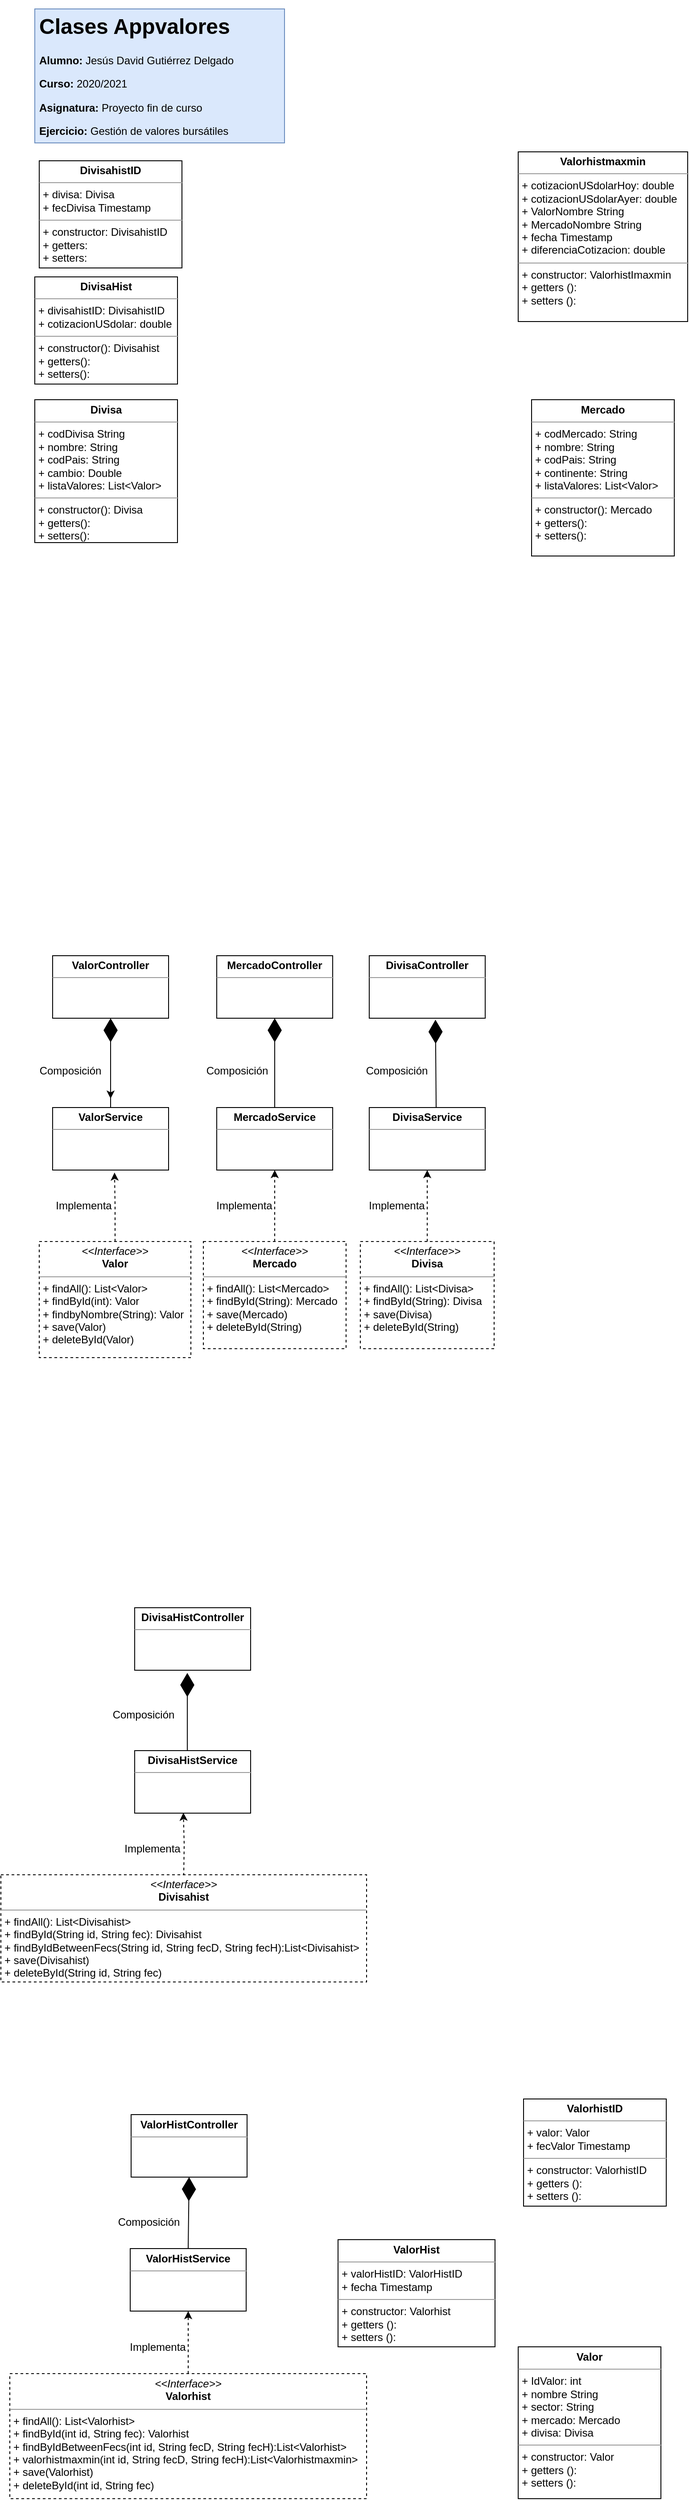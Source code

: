 <mxfile version="14.6.13" type="device"><diagram id="M0HhL15EOe84fmGE7f97" name="Page-1"><mxGraphModel dx="1007" dy="534" grid="1" gridSize="10" guides="1" tooltips="1" connect="1" arrows="1" fold="1" page="1" pageScale="1" pageWidth="827" pageHeight="1169" math="0" shadow="0"><root><mxCell id="0"/><mxCell id="1" parent="0"/><mxCell id="D5wOQQXLZJchXX-Ra0Hc-1" value="&lt;h1&gt;Clases Appvalores&lt;/h1&gt;&lt;p&gt;&lt;b&gt;Alumno:&lt;/b&gt;&amp;nbsp;Jesús David Gutiérrez Delgado&lt;/p&gt;&lt;p&gt;&lt;b&gt;Curso:&amp;nbsp;&lt;/b&gt;2020/2021&lt;/p&gt;&lt;p&gt;&lt;b&gt;Asignatura:&lt;/b&gt;&amp;nbsp;Proyecto fin de curso&lt;/p&gt;&lt;p&gt;&lt;b&gt;Ejercicio:&lt;/b&gt;&amp;nbsp;Gestión de valores bursátiles&lt;br&gt;&lt;br&gt;&lt;/p&gt;" style="text;html=1;strokeColor=#6c8ebf;fillColor=#dae8fc;spacing=5;spacingTop=-20;whiteSpace=wrap;overflow=hidden;rounded=0;" parent="1" vertex="1"><mxGeometry x="50" y="40" width="280" height="150" as="geometry"/></mxCell><mxCell id="CCh3-SSnQXyFXcgUhFqh-5" style="edgeStyle=orthogonalEdgeStyle;rounded=0;orthogonalLoop=1;jettySize=auto;html=1;exitX=0.5;exitY=0;exitDx=0;exitDy=0;entryX=0.534;entryY=1.04;entryDx=0;entryDy=0;entryPerimeter=0;dashed=1;" parent="1" source="ja9i50WxrOEUuoVvhRzQ-2" target="CCh3-SSnQXyFXcgUhFqh-4" edge="1"><mxGeometry relative="1" as="geometry"/></mxCell><mxCell id="ja9i50WxrOEUuoVvhRzQ-2" value="&lt;p style=&quot;margin: 0px ; margin-top: 4px ; text-align: center&quot;&gt;&lt;i&gt;&amp;lt;&amp;lt;Interface&amp;gt;&amp;gt;&lt;/i&gt;&lt;br&gt;&lt;b&gt;Valor&lt;/b&gt;&lt;/p&gt;&lt;hr size=&quot;1&quot;&gt;&lt;p style=&quot;margin: 0px ; margin-left: 4px&quot;&gt;+ findAll(): List&amp;lt;Valor&amp;gt;&lt;br&gt;+ findById(int): Valor&lt;/p&gt;&lt;p style=&quot;margin: 0px ; margin-left: 4px&quot;&gt;+ findbyNombre(String): Valor&lt;/p&gt;&lt;p style=&quot;margin: 0px ; margin-left: 4px&quot;&gt;+ save(Valor)&lt;/p&gt;&lt;p style=&quot;margin: 0px ; margin-left: 4px&quot;&gt;+ deleteById(Valor)&lt;/p&gt;" style="verticalAlign=top;align=left;overflow=fill;fontSize=12;fontFamily=Helvetica;html=1;dashed=1;" parent="1" vertex="1"><mxGeometry x="55" y="1420" width="170" height="130" as="geometry"/></mxCell><mxCell id="iULtR8oTs9GMMmBrVRzX-1" value="&lt;p style=&quot;margin: 0px ; margin-top: 4px ; text-align: center&quot;&gt;&lt;b&gt;Valor&lt;/b&gt;&lt;/p&gt;&lt;hr size=&quot;1&quot;&gt;&lt;p style=&quot;margin: 0px ; margin-left: 4px&quot;&gt;+ IdValor: int&lt;/p&gt;&lt;p style=&quot;margin: 0px ; margin-left: 4px&quot;&gt;+ nombre String&lt;br&gt;&lt;/p&gt;&lt;p style=&quot;margin: 0px ; margin-left: 4px&quot;&gt;+ sector: String&lt;br&gt;&lt;/p&gt;&lt;p style=&quot;margin: 0px ; margin-left: 4px&quot;&gt;+ mercado: Mercado&lt;br&gt;&lt;/p&gt;&lt;p style=&quot;margin: 0px ; margin-left: 4px&quot;&gt;+ divisa: Divisa&lt;/p&gt;&lt;hr size=&quot;1&quot;&gt;&lt;p style=&quot;margin: 0px ; margin-left: 4px&quot;&gt;+ constructor: Valor&lt;/p&gt;&lt;p style=&quot;margin: 0px ; margin-left: 4px&quot;&gt;+ getters ():&amp;nbsp;&lt;br&gt;&lt;/p&gt;&lt;p style=&quot;margin: 0px ; margin-left: 4px&quot;&gt;+ setters ():&amp;nbsp;&lt;/p&gt;" style="verticalAlign=top;align=left;overflow=fill;fontSize=12;fontFamily=Helvetica;html=1;" parent="1" vertex="1"><mxGeometry x="592" y="2657.5" width="160" height="170" as="geometry"/></mxCell><mxCell id="iULtR8oTs9GMMmBrVRzX-2" value="&lt;p style=&quot;margin: 0px ; margin-top: 4px ; text-align: center&quot;&gt;&lt;b&gt;Mercado&lt;/b&gt;&lt;/p&gt;&lt;hr size=&quot;1&quot;&gt;&lt;p style=&quot;margin: 0px ; margin-left: 4px&quot;&gt;+ codMercado: String&lt;/p&gt;&lt;p style=&quot;margin: 0px ; margin-left: 4px&quot;&gt;+ nombre: String&lt;br&gt;&lt;/p&gt;&lt;p style=&quot;margin: 0px ; margin-left: 4px&quot;&gt;+ codPais: String&lt;br&gt;&lt;/p&gt;&lt;p style=&quot;margin: 0px ; margin-left: 4px&quot;&gt;+ continente: String&lt;br&gt;&lt;/p&gt;&lt;p style=&quot;margin: 0px ; margin-left: 4px&quot;&gt;+ listaValores: List&amp;lt;Valor&amp;gt;&lt;/p&gt;&lt;hr size=&quot;1&quot;&gt;&lt;p style=&quot;margin: 0px ; margin-left: 4px&quot;&gt;+ constructor(): Mercado&lt;/p&gt;&lt;p style=&quot;margin: 0px ; margin-left: 4px&quot;&gt;+ getters():&lt;br&gt;&lt;/p&gt;&lt;p style=&quot;margin: 0px ; margin-left: 4px&quot;&gt;+ setters():&lt;br&gt;&lt;/p&gt;&lt;p style=&quot;margin: 0px ; margin-left: 4px&quot;&gt;&lt;br&gt;&lt;/p&gt;&lt;p style=&quot;margin: 0px ; margin-left: 4px&quot;&gt;&lt;br&gt;&lt;/p&gt;&lt;p style=&quot;margin: 0px ; margin-left: 4px&quot;&gt;&lt;br&gt;&lt;/p&gt;" style="verticalAlign=top;align=left;overflow=fill;fontSize=12;fontFamily=Helvetica;html=1;" parent="1" vertex="1"><mxGeometry x="607" y="477.5" width="160" height="175" as="geometry"/></mxCell><mxCell id="iULtR8oTs9GMMmBrVRzX-3" value="&lt;p style=&quot;margin: 0px ; margin-top: 4px ; text-align: center&quot;&gt;&lt;b&gt;Divisa&lt;/b&gt;&lt;/p&gt;&lt;hr size=&quot;1&quot;&gt;&lt;p style=&quot;margin: 0px ; margin-left: 4px&quot;&gt;+ codDivisa String&lt;/p&gt;&lt;p style=&quot;margin: 0px ; margin-left: 4px&quot;&gt;+ nombre: String&lt;br&gt;&lt;/p&gt;&lt;p style=&quot;margin: 0px ; margin-left: 4px&quot;&gt;+ codPais: String&lt;br&gt;&lt;/p&gt;&lt;p style=&quot;margin: 0px ; margin-left: 4px&quot;&gt;+ cambio: Double&lt;br&gt;&lt;/p&gt;&lt;p style=&quot;margin: 0px ; margin-left: 4px&quot;&gt;+ listaValores: List&amp;lt;Valor&amp;gt;&lt;br&gt;&lt;/p&gt;&lt;hr size=&quot;1&quot;&gt;&lt;p style=&quot;margin: 0px ; margin-left: 4px&quot;&gt;+ constructor(): Divisa&lt;/p&gt;&lt;p style=&quot;margin: 0px ; margin-left: 4px&quot;&gt;+ getters():&lt;br&gt;&lt;/p&gt;&lt;p style=&quot;margin: 0px ; margin-left: 4px&quot;&gt;+ setters():&lt;/p&gt;" style="verticalAlign=top;align=left;overflow=fill;fontSize=12;fontFamily=Helvetica;html=1;" parent="1" vertex="1"><mxGeometry x="50" y="477.5" width="160" height="160" as="geometry"/></mxCell><mxCell id="CCh3-SSnQXyFXcgUhFqh-7" style="edgeStyle=orthogonalEdgeStyle;rounded=0;orthogonalLoop=1;jettySize=auto;html=1;entryX=0.5;entryY=1;entryDx=0;entryDy=0;dashed=1;" parent="1" source="sEj-22BC467qYOLQVu6z-1" target="CCh3-SSnQXyFXcgUhFqh-6" edge="1"><mxGeometry relative="1" as="geometry"/></mxCell><mxCell id="sEj-22BC467qYOLQVu6z-1" value="&lt;p style=&quot;margin: 0px ; margin-top: 4px ; text-align: center&quot;&gt;&lt;i&gt;&amp;lt;&amp;lt;Interface&amp;gt;&amp;gt;&lt;/i&gt;&lt;br&gt;&lt;b&gt;Mercado&lt;/b&gt;&lt;/p&gt;&lt;hr size=&quot;1&quot;&gt;&lt;p style=&quot;margin: 0px 0px 0px 4px&quot;&gt;+ findAll(): List&amp;lt;Mercado&amp;gt;&lt;br&gt;+ findById(String): Mercado&lt;/p&gt;&lt;p style=&quot;margin: 0px 0px 0px 4px&quot;&gt;+ save(Mercado)&lt;/p&gt;&lt;p style=&quot;margin: 0px 0px 0px 4px&quot;&gt;+ deleteById(String)&lt;/p&gt;" style="verticalAlign=top;align=left;overflow=fill;fontSize=12;fontFamily=Helvetica;html=1;dashed=1;" parent="1" vertex="1"><mxGeometry x="239" y="1420" width="160" height="120" as="geometry"/></mxCell><mxCell id="CCh3-SSnQXyFXcgUhFqh-9" style="edgeStyle=orthogonalEdgeStyle;rounded=0;orthogonalLoop=1;jettySize=auto;html=1;entryX=0.5;entryY=1;entryDx=0;entryDy=0;dashed=1;" parent="1" source="sEj-22BC467qYOLQVu6z-2" target="CCh3-SSnQXyFXcgUhFqh-8" edge="1"><mxGeometry relative="1" as="geometry"/></mxCell><mxCell id="sEj-22BC467qYOLQVu6z-2" value="&lt;p style=&quot;margin: 0px ; margin-top: 4px ; text-align: center&quot;&gt;&lt;i&gt;&amp;lt;&amp;lt;Interface&amp;gt;&amp;gt;&lt;/i&gt;&lt;br&gt;&lt;b&gt;Divisa&lt;/b&gt;&lt;/p&gt;&lt;hr size=&quot;1&quot;&gt;&lt;p style=&quot;margin: 0px 0px 0px 4px&quot;&gt;+ findAll(): List&amp;lt;Divisa&amp;gt;&lt;br&gt;+ findById(String): Divisa&lt;/p&gt;&lt;p style=&quot;margin: 0px 0px 0px 4px&quot;&gt;+ save(Divisa)&lt;/p&gt;&lt;p style=&quot;margin: 0px 0px 0px 4px&quot;&gt;+ deleteById(String)&lt;/p&gt;" style="verticalAlign=top;align=left;overflow=fill;fontSize=12;fontFamily=Helvetica;html=1;dashed=1;" parent="1" vertex="1"><mxGeometry x="415" y="1420" width="150" height="120" as="geometry"/></mxCell><mxCell id="sEj-22BC467qYOLQVu6z-12" value="&lt;p style=&quot;margin: 0px ; margin-top: 4px ; text-align: center&quot;&gt;&lt;b&gt;ValorHist&lt;/b&gt;&lt;/p&gt;&lt;hr size=&quot;1&quot;&gt;&lt;p style=&quot;margin: 0px ; margin-left: 4px&quot;&gt;+ valorHistID: ValorHistID&lt;/p&gt;&lt;p style=&quot;margin: 0px ; margin-left: 4px&quot;&gt;+ fecha Timestamp&lt;/p&gt;&lt;hr size=&quot;1&quot;&gt;&lt;p style=&quot;margin: 0px ; margin-left: 4px&quot;&gt;+ constructor: Valorhist&lt;/p&gt;&lt;p style=&quot;margin: 0px 0px 0px 4px&quot;&gt;+ getters ():&amp;nbsp;&lt;br&gt;&lt;/p&gt;&lt;p style=&quot;margin: 0px 0px 0px 4px&quot;&gt;+ setters ():&amp;nbsp;&lt;/p&gt;" style="verticalAlign=top;align=left;overflow=fill;fontSize=12;fontFamily=Helvetica;html=1;" parent="1" vertex="1"><mxGeometry x="390" y="2537.5" width="176" height="120" as="geometry"/></mxCell><mxCell id="sEj-22BC467qYOLQVu6z-13" value="&lt;p style=&quot;margin: 0px ; margin-top: 4px ; text-align: center&quot;&gt;&lt;b&gt;DivisaHist&lt;/b&gt;&lt;/p&gt;&lt;hr size=&quot;1&quot;&gt;&lt;p style=&quot;margin: 0px ; margin-left: 4px&quot;&gt;+ divisahistID: DivisahistID&lt;/p&gt;&lt;p style=&quot;margin: 0px ; margin-left: 4px&quot;&gt;+ cotizacionUSdolar: double&lt;/p&gt;&lt;hr size=&quot;1&quot;&gt;&lt;p style=&quot;margin: 0px 0px 0px 4px&quot;&gt;+ constructor(): Divisahist&lt;/p&gt;&lt;p style=&quot;margin: 0px 0px 0px 4px&quot;&gt;+ getters():&lt;br&gt;&lt;/p&gt;&lt;p style=&quot;margin: 0px 0px 0px 4px&quot;&gt;+ setters():&lt;/p&gt;" style="verticalAlign=top;align=left;overflow=fill;fontSize=12;fontFamily=Helvetica;html=1;" parent="1" vertex="1"><mxGeometry x="50" y="340" width="160" height="120" as="geometry"/></mxCell><mxCell id="31oM7BUeYAXzebiBjpgu-1" value="&lt;p style=&quot;margin: 0px ; margin-top: 4px ; text-align: center&quot;&gt;&lt;b&gt;ValorhistID&lt;/b&gt;&lt;/p&gt;&lt;hr size=&quot;1&quot;&gt;&lt;p style=&quot;margin: 0px ; margin-left: 4px&quot;&gt;+ valor: Valor&lt;/p&gt;&lt;p style=&quot;margin: 0px ; margin-left: 4px&quot;&gt;+ fecValor Timestamp&lt;/p&gt;&lt;hr size=&quot;1&quot;&gt;&lt;p style=&quot;margin: 0px ; margin-left: 4px&quot;&gt;+ constructor: ValorhistID&lt;/p&gt;&lt;p style=&quot;margin: 0px 0px 0px 4px&quot;&gt;+ getters ():&amp;nbsp;&lt;br&gt;&lt;/p&gt;&lt;p style=&quot;margin: 0px 0px 0px 4px&quot;&gt;+ setters ():&amp;nbsp;&lt;/p&gt;" style="verticalAlign=top;align=left;overflow=fill;fontSize=12;fontFamily=Helvetica;html=1;" parent="1" vertex="1"><mxGeometry x="598" y="2380" width="160" height="120" as="geometry"/></mxCell><mxCell id="31oM7BUeYAXzebiBjpgu-2" value="&lt;p style=&quot;margin: 0px ; margin-top: 4px ; text-align: center&quot;&gt;&lt;b&gt;DivisahistID&lt;/b&gt;&lt;/p&gt;&lt;hr size=&quot;1&quot;&gt;&lt;p style=&quot;margin: 0px ; margin-left: 4px&quot;&gt;+ divisa: Divisa&lt;/p&gt;&lt;p style=&quot;margin: 0px ; margin-left: 4px&quot;&gt;+ fecDivisa Timestamp&lt;/p&gt;&lt;hr size=&quot;1&quot;&gt;&lt;p style=&quot;margin: 0px ; margin-left: 4px&quot;&gt;+ constructor: DivisahistID&lt;/p&gt;&lt;p style=&quot;margin: 0px 0px 0px 4px&quot;&gt;+ getters:&amp;nbsp;&lt;br&gt;&lt;/p&gt;&lt;p style=&quot;margin: 0px 0px 0px 4px&quot;&gt;+ setters:&amp;nbsp;&lt;/p&gt;" style="verticalAlign=top;align=left;overflow=fill;fontSize=12;fontFamily=Helvetica;html=1;" parent="1" vertex="1"><mxGeometry x="55" y="210" width="160" height="120" as="geometry"/></mxCell><mxCell id="CCh3-SSnQXyFXcgUhFqh-1" value="&lt;p style=&quot;margin: 0px ; margin-top: 4px ; text-align: center&quot;&gt;&lt;b&gt;Valorhistmaxmin&lt;/b&gt;&lt;/p&gt;&lt;hr size=&quot;1&quot;&gt;&lt;p style=&quot;margin: 0px ; margin-left: 4px&quot;&gt;+ cotizacionUSdolarHoy: double&lt;br&gt;&lt;/p&gt;&lt;p style=&quot;margin: 0px ; margin-left: 4px&quot;&gt;+ cotizacionUSdolarAyer: double&lt;br&gt;&lt;/p&gt;&lt;p style=&quot;margin: 0px ; margin-left: 4px&quot;&gt;+ ValorNombre String&lt;br&gt;&lt;/p&gt;&lt;p style=&quot;margin: 0px ; margin-left: 4px&quot;&gt;+ MercadoNombre String&lt;br&gt;&lt;/p&gt;&lt;p style=&quot;margin: 0px ; margin-left: 4px&quot;&gt;+ fecha Timestamp&lt;br&gt;&lt;/p&gt;&lt;p style=&quot;margin: 0px ; margin-left: 4px&quot;&gt;+ diferenciaCotizacion: double&lt;br&gt;&lt;/p&gt;&lt;hr size=&quot;1&quot;&gt;&lt;p style=&quot;margin: 0px ; margin-left: 4px&quot;&gt;+ constructor: ValorhistImaxmin&lt;/p&gt;&lt;p style=&quot;margin: 0px 0px 0px 4px&quot;&gt;+ getters ():&amp;nbsp;&lt;br&gt;&lt;/p&gt;&lt;p style=&quot;margin: 0px 0px 0px 4px&quot;&gt;+ setters ():&amp;nbsp;&lt;/p&gt;" style="verticalAlign=top;align=left;overflow=fill;fontSize=12;fontFamily=Helvetica;html=1;" parent="1" vertex="1"><mxGeometry x="592" y="200" width="190" height="190" as="geometry"/></mxCell><mxCell id="CCh3-SSnQXyFXcgUhFqh-19" style="edgeStyle=orthogonalEdgeStyle;rounded=0;orthogonalLoop=1;jettySize=auto;html=1;entryX=0.42;entryY=0.993;entryDx=0;entryDy=0;entryPerimeter=0;dashed=1;" parent="1" target="CCh3-SSnQXyFXcgUhFqh-16" edge="1"><mxGeometry relative="1" as="geometry"><mxPoint x="217.0" y="2130" as="sourcePoint"/></mxGeometry></mxCell><mxCell id="CCh3-SSnQXyFXcgUhFqh-2" value="&lt;p style=&quot;margin: 0px ; margin-top: 4px ; text-align: center&quot;&gt;&lt;i&gt;&amp;lt;&amp;lt;Interface&amp;gt;&amp;gt;&lt;/i&gt;&lt;br&gt;&lt;b&gt;Divisahist&lt;/b&gt;&lt;/p&gt;&lt;hr size=&quot;1&quot;&gt;&lt;p style=&quot;margin: 0px 0px 0px 4px&quot;&gt;+ findAll(): List&amp;lt;Divisahist&amp;gt;&lt;br&gt;+ findById(String id, String fec): Divisahist&lt;/p&gt;&lt;p style=&quot;margin: 0px 0px 0px 4px&quot;&gt;+ findByIdBetweenFecs&lt;span&gt;(String id, String fecD, String fecH):&lt;/span&gt;&lt;span&gt;List&amp;lt;Divisahist&amp;gt;&lt;/span&gt;&lt;/p&gt;&lt;p style=&quot;margin: 0px 0px 0px 4px&quot;&gt;+ save(Divisahist)&lt;/p&gt;&lt;p style=&quot;margin: 0px 0px 0px 4px&quot;&gt;+ deleteById(String id, String fec)&lt;/p&gt;" style="verticalAlign=top;align=left;overflow=fill;fontSize=12;fontFamily=Helvetica;html=1;dashed=1;" parent="1" vertex="1"><mxGeometry x="12" y="2129" width="410" height="120" as="geometry"/></mxCell><mxCell id="CCh3-SSnQXyFXcgUhFqh-22" style="edgeStyle=orthogonalEdgeStyle;rounded=0;orthogonalLoop=1;jettySize=auto;html=1;exitX=0.5;exitY=0;exitDx=0;exitDy=0;entryX=0.5;entryY=1;entryDx=0;entryDy=0;dashed=1;" parent="1" source="CCh3-SSnQXyFXcgUhFqh-3" target="CCh3-SSnQXyFXcgUhFqh-21" edge="1"><mxGeometry relative="1" as="geometry"/></mxCell><mxCell id="CCh3-SSnQXyFXcgUhFqh-3" value="&lt;p style=&quot;margin: 0px ; margin-top: 4px ; text-align: center&quot;&gt;&lt;i&gt;&amp;lt;&amp;lt;Interface&amp;gt;&amp;gt;&lt;/i&gt;&lt;br&gt;&lt;b&gt;Valorhist&lt;/b&gt;&lt;/p&gt;&lt;hr size=&quot;1&quot;&gt;&lt;p style=&quot;margin: 0px 0px 0px 4px&quot;&gt;+ findAll(): List&amp;lt;Valorhist&amp;gt;&lt;br&gt;+ findById(int id, String fec): Valorhist&lt;/p&gt;&lt;p style=&quot;margin: 0px 0px 0px 4px&quot;&gt;+ findByIdBetweenFecs&lt;span&gt;(int id, String fecD, String fecH):&lt;/span&gt;&lt;span&gt;List&amp;lt;Valorhist&amp;gt;&lt;/span&gt;&lt;/p&gt;&lt;p style=&quot;margin: 0px 0px 0px 4px&quot;&gt;+ valorhistmaxmin(int id, String fecD, String fecH):List&amp;lt;Valorhistmaxmin&amp;gt;&lt;span&gt;&lt;br&gt;&lt;/span&gt;&lt;/p&gt;&lt;p style=&quot;margin: 0px 0px 0px 4px&quot;&gt;+ save(Valorhist)&lt;/p&gt;&lt;p style=&quot;margin: 0px 0px 0px 4px&quot;&gt;+ deleteById(int id, String fec)&lt;/p&gt;" style="verticalAlign=top;align=left;overflow=fill;fontSize=12;fontFamily=Helvetica;html=1;dashed=1;" parent="1" vertex="1"><mxGeometry x="22" y="2687.5" width="400" height="140" as="geometry"/></mxCell><mxCell id="6aQX88jJs6XCc48SPIS--3" style="edgeStyle=orthogonalEdgeStyle;rounded=0;orthogonalLoop=1;jettySize=auto;html=1;" edge="1" parent="1" source="CCh3-SSnQXyFXcgUhFqh-4"><mxGeometry relative="1" as="geometry"><mxPoint x="135" y="1260" as="targetPoint"/></mxGeometry></mxCell><mxCell id="CCh3-SSnQXyFXcgUhFqh-4" value="&lt;p style=&quot;margin: 0px ; margin-top: 4px ; text-align: center&quot;&gt;&lt;b&gt;ValorService&lt;/b&gt;&lt;/p&gt;&lt;hr size=&quot;1&quot;&gt;&lt;p style=&quot;margin: 0px ; margin-left: 4px&quot;&gt;&lt;/p&gt;&lt;p style=&quot;margin: 0px ; margin-left: 4px&quot;&gt;&lt;br&gt;&lt;/p&gt;" style="verticalAlign=top;align=left;overflow=fill;fontSize=12;fontFamily=Helvetica;html=1;" parent="1" vertex="1"><mxGeometry x="70" y="1270" width="130" height="70" as="geometry"/></mxCell><mxCell id="CCh3-SSnQXyFXcgUhFqh-6" value="&lt;p style=&quot;margin: 0px ; margin-top: 4px ; text-align: center&quot;&gt;&lt;b&gt;MercadoService&lt;/b&gt;&lt;/p&gt;&lt;hr size=&quot;1&quot;&gt;&lt;p style=&quot;margin: 0px ; margin-left: 4px&quot;&gt;&lt;/p&gt;&lt;p style=&quot;margin: 0px ; margin-left: 4px&quot;&gt;&lt;br&gt;&lt;/p&gt;" style="verticalAlign=top;align=left;overflow=fill;fontSize=12;fontFamily=Helvetica;html=1;" parent="1" vertex="1"><mxGeometry x="254" y="1270" width="130" height="70" as="geometry"/></mxCell><mxCell id="CCh3-SSnQXyFXcgUhFqh-8" value="&lt;p style=&quot;margin: 0px ; margin-top: 4px ; text-align: center&quot;&gt;&lt;b&gt;DivisaService&lt;/b&gt;&lt;/p&gt;&lt;hr size=&quot;1&quot;&gt;&lt;p style=&quot;margin: 0px ; margin-left: 4px&quot;&gt;&lt;/p&gt;&lt;p style=&quot;margin: 0px ; margin-left: 4px&quot;&gt;&lt;br&gt;&lt;/p&gt;" style="verticalAlign=top;align=left;overflow=fill;fontSize=12;fontFamily=Helvetica;html=1;" parent="1" vertex="1"><mxGeometry x="425" y="1270" width="130" height="70" as="geometry"/></mxCell><mxCell id="CCh3-SSnQXyFXcgUhFqh-10" value="Implementa" style="text;html=1;strokeColor=none;fillColor=none;align=center;verticalAlign=middle;whiteSpace=wrap;rounded=0;" parent="1" vertex="1"><mxGeometry x="85" y="1370" width="40" height="20" as="geometry"/></mxCell><mxCell id="CCh3-SSnQXyFXcgUhFqh-11" value="Implementa" style="text;html=1;strokeColor=none;fillColor=none;align=center;verticalAlign=middle;whiteSpace=wrap;rounded=0;" parent="1" vertex="1"><mxGeometry x="265" y="1370" width="40" height="20" as="geometry"/></mxCell><mxCell id="CCh3-SSnQXyFXcgUhFqh-12" value="Implementa" style="text;html=1;strokeColor=none;fillColor=none;align=center;verticalAlign=middle;whiteSpace=wrap;rounded=0;" parent="1" vertex="1"><mxGeometry x="436" y="1370" width="40" height="20" as="geometry"/></mxCell><mxCell id="CCh3-SSnQXyFXcgUhFqh-13" value="&lt;p style=&quot;margin: 0px ; margin-top: 4px ; text-align: center&quot;&gt;&lt;b&gt;ValorController&lt;/b&gt;&lt;/p&gt;&lt;hr size=&quot;1&quot;&gt;&lt;p style=&quot;margin: 0px ; margin-left: 4px&quot;&gt;&lt;/p&gt;&lt;p style=&quot;margin: 0px ; margin-left: 4px&quot;&gt;&lt;br&gt;&lt;/p&gt;" style="verticalAlign=top;align=left;overflow=fill;fontSize=12;fontFamily=Helvetica;html=1;" parent="1" vertex="1"><mxGeometry x="70" y="1100" width="130" height="70" as="geometry"/></mxCell><mxCell id="CCh3-SSnQXyFXcgUhFqh-14" value="&lt;p style=&quot;margin: 0px ; margin-top: 4px ; text-align: center&quot;&gt;&lt;b&gt;MercadoController&lt;/b&gt;&lt;/p&gt;&lt;hr size=&quot;1&quot;&gt;&lt;p style=&quot;margin: 0px ; margin-left: 4px&quot;&gt;&lt;/p&gt;&lt;p style=&quot;margin: 0px ; margin-left: 4px&quot;&gt;&lt;br&gt;&lt;/p&gt;" style="verticalAlign=top;align=left;overflow=fill;fontSize=12;fontFamily=Helvetica;html=1;" parent="1" vertex="1"><mxGeometry x="254" y="1100" width="130" height="70" as="geometry"/></mxCell><mxCell id="CCh3-SSnQXyFXcgUhFqh-15" value="&lt;p style=&quot;margin: 0px ; margin-top: 4px ; text-align: center&quot;&gt;&lt;b&gt;DivisaController&lt;/b&gt;&lt;/p&gt;&lt;hr size=&quot;1&quot;&gt;&lt;p style=&quot;margin: 0px ; margin-left: 4px&quot;&gt;&lt;/p&gt;&lt;p style=&quot;margin: 0px ; margin-left: 4px&quot;&gt;&lt;br&gt;&lt;/p&gt;" style="verticalAlign=top;align=left;overflow=fill;fontSize=12;fontFamily=Helvetica;html=1;" parent="1" vertex="1"><mxGeometry x="425" y="1100" width="130" height="70" as="geometry"/></mxCell><mxCell id="CCh3-SSnQXyFXcgUhFqh-16" value="&lt;p style=&quot;margin: 0px ; margin-top: 4px ; text-align: center&quot;&gt;&lt;b&gt;DivisaHistService&lt;/b&gt;&lt;/p&gt;&lt;hr size=&quot;1&quot;&gt;&lt;p style=&quot;margin: 0px ; margin-left: 4px&quot;&gt;&lt;/p&gt;&lt;p style=&quot;margin: 0px ; margin-left: 4px&quot;&gt;&lt;br&gt;&lt;/p&gt;" style="verticalAlign=top;align=left;overflow=fill;fontSize=12;fontFamily=Helvetica;html=1;" parent="1" vertex="1"><mxGeometry x="162" y="1990" width="130" height="70" as="geometry"/></mxCell><mxCell id="CCh3-SSnQXyFXcgUhFqh-17" value="&lt;p style=&quot;margin: 0px ; margin-top: 4px ; text-align: center&quot;&gt;&lt;b&gt;DivisaHistController&lt;/b&gt;&lt;/p&gt;&lt;hr size=&quot;1&quot;&gt;&lt;p style=&quot;margin: 0px ; margin-left: 4px&quot;&gt;&lt;/p&gt;&lt;p style=&quot;margin: 0px ; margin-left: 4px&quot;&gt;&lt;br&gt;&lt;/p&gt;" style="verticalAlign=top;align=left;overflow=fill;fontSize=12;fontFamily=Helvetica;html=1;" parent="1" vertex="1"><mxGeometry x="162" y="1830" width="130" height="70" as="geometry"/></mxCell><mxCell id="CCh3-SSnQXyFXcgUhFqh-20" value="Implementa" style="text;html=1;strokeColor=none;fillColor=none;align=center;verticalAlign=middle;whiteSpace=wrap;rounded=0;" parent="1" vertex="1"><mxGeometry x="162" y="2090" width="40" height="20" as="geometry"/></mxCell><mxCell id="CCh3-SSnQXyFXcgUhFqh-21" value="&lt;p style=&quot;margin: 0px ; margin-top: 4px ; text-align: center&quot;&gt;&lt;b&gt;ValorHistService&lt;/b&gt;&lt;/p&gt;&lt;hr size=&quot;1&quot;&gt;&lt;p style=&quot;margin: 0px ; margin-left: 4px&quot;&gt;&lt;/p&gt;&lt;p style=&quot;margin: 0px ; margin-left: 4px&quot;&gt;&lt;br&gt;&lt;/p&gt;" style="verticalAlign=top;align=left;overflow=fill;fontSize=12;fontFamily=Helvetica;html=1;" parent="1" vertex="1"><mxGeometry x="157" y="2547.5" width="130" height="70" as="geometry"/></mxCell><mxCell id="CCh3-SSnQXyFXcgUhFqh-23" value="Implementa" style="text;html=1;strokeColor=none;fillColor=none;align=center;verticalAlign=middle;whiteSpace=wrap;rounded=0;" parent="1" vertex="1"><mxGeometry x="168" y="2647.5" width="40" height="20" as="geometry"/></mxCell><mxCell id="CCh3-SSnQXyFXcgUhFqh-24" value="&lt;p style=&quot;margin: 0px ; margin-top: 4px ; text-align: center&quot;&gt;&lt;b&gt;ValorHistController&lt;/b&gt;&lt;/p&gt;&lt;hr size=&quot;1&quot;&gt;&lt;p style=&quot;margin: 0px ; margin-left: 4px&quot;&gt;&lt;/p&gt;&lt;p style=&quot;margin: 0px ; margin-left: 4px&quot;&gt;&lt;br&gt;&lt;/p&gt;" style="verticalAlign=top;align=left;overflow=fill;fontSize=12;fontFamily=Helvetica;html=1;" parent="1" vertex="1"><mxGeometry x="158" y="2397.5" width="130" height="70" as="geometry"/></mxCell><mxCell id="6aQX88jJs6XCc48SPIS--2" value="" style="endArrow=diamondThin;endFill=1;endSize=24;html=1;exitX=0.5;exitY=0;exitDx=0;exitDy=0;entryX=0.5;entryY=1;entryDx=0;entryDy=0;entryPerimeter=0;" edge="1" parent="1" source="CCh3-SSnQXyFXcgUhFqh-4" target="CCh3-SSnQXyFXcgUhFqh-13"><mxGeometry width="160" relative="1" as="geometry"><mxPoint x="134.5" y="1260" as="sourcePoint"/><mxPoint x="135" y="1180" as="targetPoint"/></mxGeometry></mxCell><mxCell id="6aQX88jJs6XCc48SPIS--4" value="Composición" style="text;html=1;strokeColor=none;fillColor=none;align=center;verticalAlign=middle;whiteSpace=wrap;rounded=0;" vertex="1" parent="1"><mxGeometry x="70" y="1219" width="40" height="20" as="geometry"/></mxCell><mxCell id="6aQX88jJs6XCc48SPIS--5" value="" style="endArrow=diamondThin;endFill=1;endSize=24;html=1;exitX=0.5;exitY=0;exitDx=0;exitDy=0;entryX=0.5;entryY=1;entryDx=0;entryDy=0;" edge="1" parent="1" target="CCh3-SSnQXyFXcgUhFqh-14"><mxGeometry width="160" relative="1" as="geometry"><mxPoint x="319" y="1270" as="sourcePoint"/><mxPoint x="319" y="1180" as="targetPoint"/></mxGeometry></mxCell><mxCell id="6aQX88jJs6XCc48SPIS--6" value="Composición" style="text;html=1;strokeColor=none;fillColor=none;align=center;verticalAlign=middle;whiteSpace=wrap;rounded=0;" vertex="1" parent="1"><mxGeometry x="257" y="1219" width="40" height="20" as="geometry"/></mxCell><mxCell id="6aQX88jJs6XCc48SPIS--7" value="" style="endArrow=diamondThin;endFill=1;endSize=24;html=1;exitX=0.5;exitY=0;exitDx=0;exitDy=0;entryX=0.571;entryY=1.024;entryDx=0;entryDy=0;entryPerimeter=0;" edge="1" parent="1" target="CCh3-SSnQXyFXcgUhFqh-15"><mxGeometry width="160" relative="1" as="geometry"><mxPoint x="500" y="1270" as="sourcePoint"/><mxPoint x="500" y="1180" as="targetPoint"/></mxGeometry></mxCell><mxCell id="6aQX88jJs6XCc48SPIS--8" value="Composición" style="text;html=1;strokeColor=none;fillColor=none;align=center;verticalAlign=middle;whiteSpace=wrap;rounded=0;" vertex="1" parent="1"><mxGeometry x="436" y="1219" width="40" height="20" as="geometry"/></mxCell><mxCell id="6aQX88jJs6XCc48SPIS--9" value="" style="endArrow=diamondThin;endFill=1;endSize=24;html=1;entryX=0.454;entryY=1.043;entryDx=0;entryDy=0;entryPerimeter=0;exitX=0.454;exitY=0;exitDx=0;exitDy=0;exitPerimeter=0;" edge="1" parent="1" source="CCh3-SSnQXyFXcgUhFqh-16" target="CCh3-SSnQXyFXcgUhFqh-17"><mxGeometry width="160" relative="1" as="geometry"><mxPoint x="222" y="1980" as="sourcePoint"/><mxPoint x="222" y="1910" as="targetPoint"/></mxGeometry></mxCell><mxCell id="6aQX88jJs6XCc48SPIS--10" value="Composición" style="text;html=1;strokeColor=none;fillColor=none;align=center;verticalAlign=middle;whiteSpace=wrap;rounded=0;" vertex="1" parent="1"><mxGeometry x="152" y="1940" width="40" height="20" as="geometry"/></mxCell><mxCell id="6aQX88jJs6XCc48SPIS--11" value="" style="endArrow=diamondThin;endFill=1;endSize=24;html=1;entryX=0.5;entryY=1;entryDx=0;entryDy=0;exitX=0.5;exitY=0;exitDx=0;exitDy=0;" edge="1" parent="1" source="CCh3-SSnQXyFXcgUhFqh-21" target="CCh3-SSnQXyFXcgUhFqh-24"><mxGeometry width="160" relative="1" as="geometry"><mxPoint x="223" y="2537.5" as="sourcePoint"/><mxPoint x="223" y="2487.5" as="targetPoint"/></mxGeometry></mxCell><mxCell id="6aQX88jJs6XCc48SPIS--13" value="Composición" style="text;html=1;strokeColor=none;fillColor=none;align=center;verticalAlign=middle;whiteSpace=wrap;rounded=0;" vertex="1" parent="1"><mxGeometry x="158" y="2507.5" width="40" height="20" as="geometry"/></mxCell></root></mxGraphModel></diagram></mxfile>